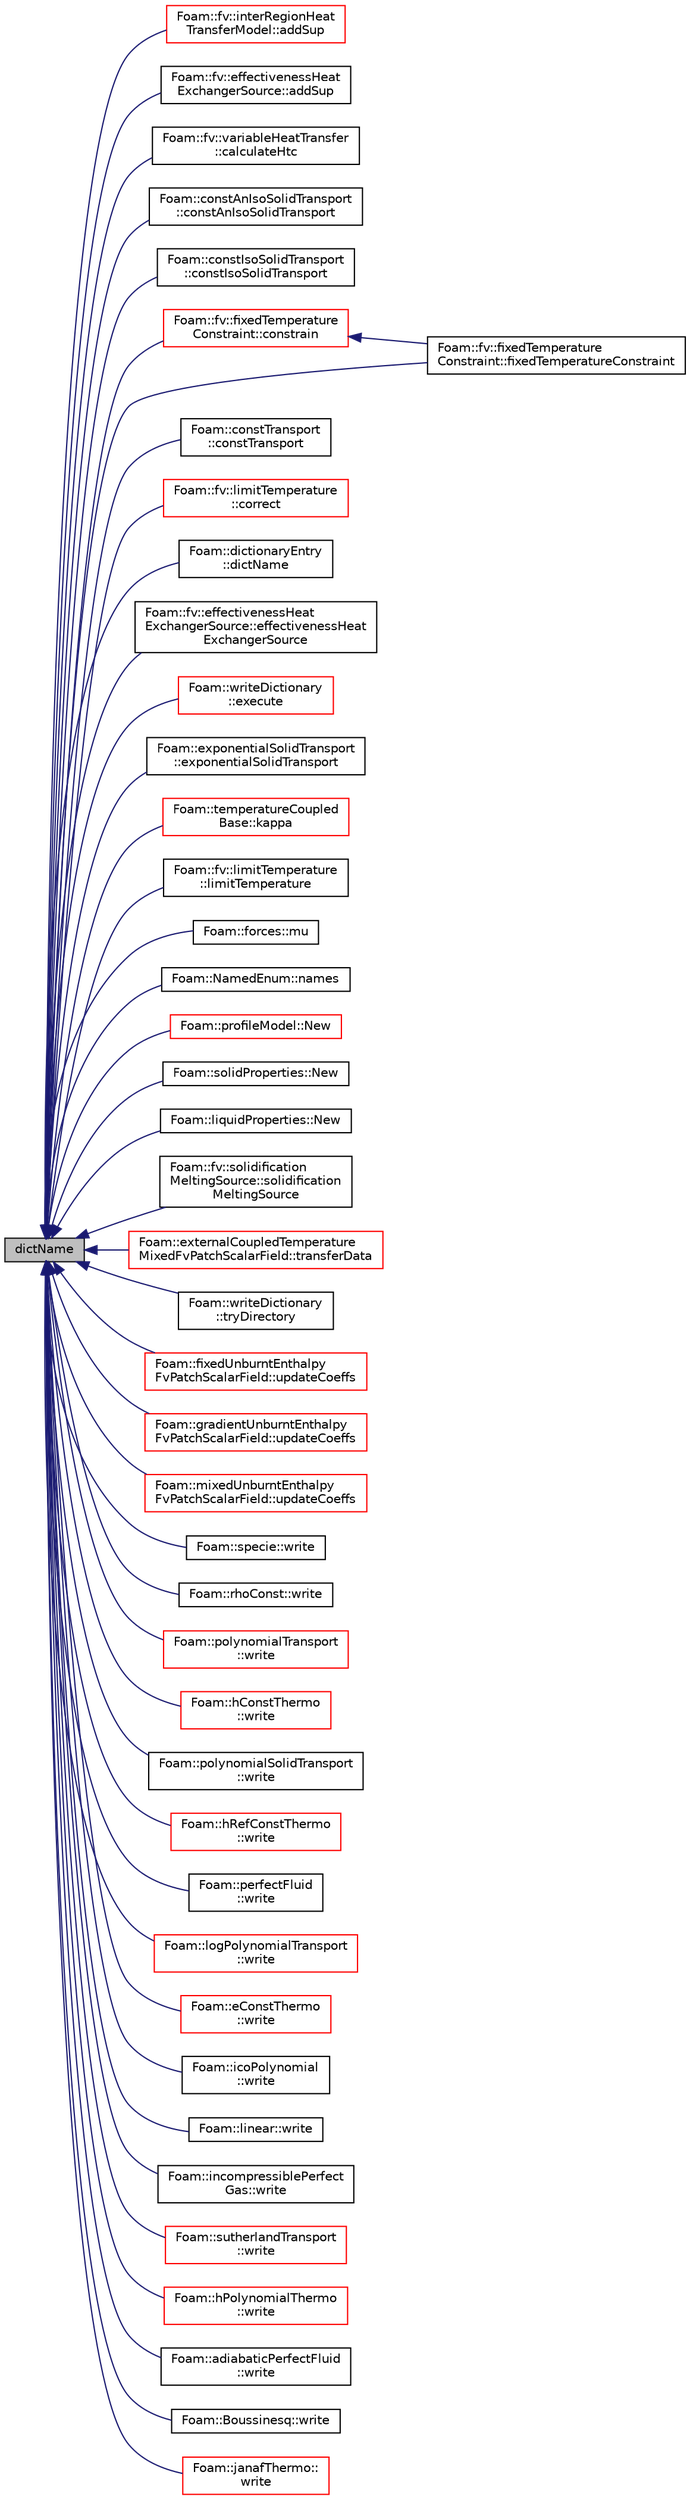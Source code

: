 digraph "dictName"
{
  bgcolor="transparent";
  edge [fontname="Helvetica",fontsize="10",labelfontname="Helvetica",labelfontsize="10"];
  node [fontname="Helvetica",fontsize="10",shape=record];
  rankdir="LR";
  Node1 [label="dictName",height=0.2,width=0.4,color="black", fillcolor="grey75", style="filled", fontcolor="black"];
  Node1 -> Node2 [dir="back",color="midnightblue",fontsize="10",style="solid",fontname="Helvetica"];
  Node2 [label="Foam::fv::interRegionHeat\lTransferModel::addSup",height=0.2,width=0.4,color="red",URL="$a01163.html#a9c3a3fc9e70c143a42b667f4c9485ec3",tooltip="Source term to energy equation. "];
  Node1 -> Node3 [dir="back",color="midnightblue",fontsize="10",style="solid",fontname="Helvetica"];
  Node3 [label="Foam::fv::effectivenessHeat\lExchangerSource::addSup",height=0.2,width=0.4,color="black",URL="$a00622.html#a42e5220cac26493394efed2c2c8b4ccd",tooltip="Scalar. "];
  Node1 -> Node4 [dir="back",color="midnightblue",fontsize="10",style="solid",fontname="Helvetica"];
  Node4 [label="Foam::fv::variableHeatTransfer\l::calculateHtc",height=0.2,width=0.4,color="black",URL="$a02788.html#ad1e0eb55111b46476f96087eb6869bf6",tooltip="Calculate the heat transfer coefficient. "];
  Node1 -> Node5 [dir="back",color="midnightblue",fontsize="10",style="solid",fontname="Helvetica"];
  Node5 [label="Foam::constAnIsoSolidTransport\l::constAnIsoSolidTransport",height=0.2,width=0.4,color="black",URL="$a00358.html#a64979ecc33cab96c816a69513e8f16b4",tooltip="Construct from dictionary. "];
  Node1 -> Node6 [dir="back",color="midnightblue",fontsize="10",style="solid",fontname="Helvetica"];
  Node6 [label="Foam::constIsoSolidTransport\l::constIsoSolidTransport",height=0.2,width=0.4,color="black",URL="$a00393.html#a9a579ac37a66672206b164b7cce7b5a8",tooltip="Construct from Istream. "];
  Node1 -> Node7 [dir="back",color="midnightblue",fontsize="10",style="solid",fontname="Helvetica"];
  Node7 [label="Foam::fv::fixedTemperature\lConstraint::constrain",height=0.2,width=0.4,color="red",URL="$a00833.html#a76b47d7908537fd4ab0b3d6caf4cb140",tooltip="Constrain energy equation to fix the temperature. "];
  Node7 -> Node8 [dir="back",color="midnightblue",fontsize="10",style="solid",fontname="Helvetica"];
  Node8 [label="Foam::fv::fixedTemperature\lConstraint::fixedTemperatureConstraint",height=0.2,width=0.4,color="black",URL="$a00833.html#a5140d0ad6f0c3f3cc11765d26b4b91c6",tooltip="Construct from components. "];
  Node1 -> Node9 [dir="back",color="midnightblue",fontsize="10",style="solid",fontname="Helvetica"];
  Node9 [label="Foam::constTransport\l::constTransport",height=0.2,width=0.4,color="black",URL="$a00394.html#a82f6d2852c01dadf31823085c94ab7fd",tooltip="Construct from dictionary. "];
  Node1 -> Node10 [dir="back",color="midnightblue",fontsize="10",style="solid",fontname="Helvetica"];
  Node10 [label="Foam::fv::limitTemperature\l::correct",height=0.2,width=0.4,color="red",URL="$a01325.html#ab413c9f63cec07b4f4a71580fe00a632",tooltip="Correct the energy field. "];
  Node1 -> Node11 [dir="back",color="midnightblue",fontsize="10",style="solid",fontname="Helvetica"];
  Node11 [label="Foam::dictionaryEntry\l::dictName",height=0.2,width=0.4,color="black",URL="$a00525.html#a0c0f7c5d75947353dc8dc6cbe4df98ea",tooltip="Return the local dictionary name (final part of scoped name) "];
  Node1 -> Node12 [dir="back",color="midnightblue",fontsize="10",style="solid",fontname="Helvetica"];
  Node12 [label="Foam::fv::effectivenessHeat\lExchangerSource::effectivenessHeat\lExchangerSource",height=0.2,width=0.4,color="black",URL="$a00622.html#ab70beb47d666047f9d0aff466bc02e73",tooltip="Construct from components. "];
  Node1 -> Node13 [dir="back",color="midnightblue",fontsize="10",style="solid",fontname="Helvetica"];
  Node13 [label="Foam::writeDictionary\l::execute",height=0.2,width=0.4,color="red",URL="$a02876.html#a61af3e60b94ae3e748f6fbac1e794af7",tooltip="Execute, currently does nothing. "];
  Node1 -> Node14 [dir="back",color="midnightblue",fontsize="10",style="solid",fontname="Helvetica"];
  Node14 [label="Foam::exponentialSolidTransport\l::exponentialSolidTransport",height=0.2,width=0.4,color="black",URL="$a00693.html#a188db68a4841f096accf11b9d411ff07",tooltip="Construct from dictionary. "];
  Node1 -> Node8 [dir="back",color="midnightblue",fontsize="10",style="solid",fontname="Helvetica"];
  Node1 -> Node15 [dir="back",color="midnightblue",fontsize="10",style="solid",fontname="Helvetica"];
  Node15 [label="Foam::temperatureCoupled\lBase::kappa",height=0.2,width=0.4,color="red",URL="$a02563.html#a27f7eb60b12da7ce5742958e36252898",tooltip="Given patch temperature calculate corresponding K field. "];
  Node1 -> Node16 [dir="back",color="midnightblue",fontsize="10",style="solid",fontname="Helvetica"];
  Node16 [label="Foam::fv::limitTemperature\l::limitTemperature",height=0.2,width=0.4,color="black",URL="$a01325.html#a8a3221fc200338b09ec3d01c6a36cfc2",tooltip="Construct from components. "];
  Node1 -> Node17 [dir="back",color="midnightblue",fontsize="10",style="solid",fontname="Helvetica"];
  Node17 [label="Foam::forces::mu",height=0.2,width=0.4,color="black",URL="$a00854.html#ade8fb1431336c11c1314fc324691128f",tooltip="Dynamic viscosity field. "];
  Node1 -> Node18 [dir="back",color="midnightblue",fontsize="10",style="solid",fontname="Helvetica"];
  Node18 [label="Foam::NamedEnum::names",height=0.2,width=0.4,color="black",URL="$a01569.html#a7350da3a0edd92cd11e6c479c9967dc8"];
  Node1 -> Node19 [dir="back",color="midnightblue",fontsize="10",style="solid",fontname="Helvetica"];
  Node19 [label="Foam::profileModel::New",height=0.2,width=0.4,color="red",URL="$a02004.html#ae556255d53d2ffe84e154d1205a2f7a5",tooltip="Return a reference to the selected fvOption model. "];
  Node1 -> Node20 [dir="back",color="midnightblue",fontsize="10",style="solid",fontname="Helvetica"];
  Node20 [label="Foam::solidProperties::New",height=0.2,width=0.4,color="black",URL="$a02375.html#a6c6b504a35b769611294632fb557401f",tooltip="Return a pointer to a new solidProperties created from dictionary. "];
  Node1 -> Node21 [dir="back",color="midnightblue",fontsize="10",style="solid",fontname="Helvetica"];
  Node21 [label="Foam::liquidProperties::New",height=0.2,width=0.4,color="black",URL="$a01360.html#adb99f56946c927dc4bdb651275340f61",tooltip="Return a pointer to a new liquidProperties created from dictionary. "];
  Node1 -> Node22 [dir="back",color="midnightblue",fontsize="10",style="solid",fontname="Helvetica"];
  Node22 [label="Foam::fv::solidification\lMeltingSource::solidification\lMeltingSource",height=0.2,width=0.4,color="black",URL="$a02371.html#a10534420c378499d12763983dfc41687",tooltip="Construct from explicit source name and mesh. "];
  Node1 -> Node23 [dir="back",color="midnightblue",fontsize="10",style="solid",fontname="Helvetica"];
  Node23 [label="Foam::externalCoupledTemperature\lMixedFvPatchScalarField::transferData",height=0.2,width=0.4,color="red",URL="$a00706.html#a0b1b3cb36932ce3499b0f68b6172d183",tooltip="Transfer data for external source. "];
  Node1 -> Node24 [dir="back",color="midnightblue",fontsize="10",style="solid",fontname="Helvetica"];
  Node24 [label="Foam::writeDictionary\l::tryDirectory",height=0.2,width=0.4,color="black",URL="$a02876.html#a113e00641d54672c81a440cfcb170ce2",tooltip="Helper function to write the dictionary if found at location. "];
  Node1 -> Node25 [dir="back",color="midnightblue",fontsize="10",style="solid",fontname="Helvetica"];
  Node25 [label="Foam::fixedUnburntEnthalpy\lFvPatchScalarField::updateCoeffs",height=0.2,width=0.4,color="red",URL="$a00835.html#a7e24eafac629d3733181cd942d4c902f",tooltip="Update the coefficients associated with the patch field. "];
  Node1 -> Node26 [dir="back",color="midnightblue",fontsize="10",style="solid",fontname="Helvetica"];
  Node26 [label="Foam::gradientUnburntEnthalpy\lFvPatchScalarField::updateCoeffs",height=0.2,width=0.4,color="red",URL="$a00940.html#a7e24eafac629d3733181cd942d4c902f",tooltip="Update the coefficients associated with the patch field. "];
  Node1 -> Node27 [dir="back",color="midnightblue",fontsize="10",style="solid",fontname="Helvetica"];
  Node27 [label="Foam::mixedUnburntEnthalpy\lFvPatchScalarField::updateCoeffs",height=0.2,width=0.4,color="red",URL="$a01515.html#a7e24eafac629d3733181cd942d4c902f",tooltip="Update the coefficients associated with the patch field. "];
  Node1 -> Node28 [dir="back",color="midnightblue",fontsize="10",style="solid",fontname="Helvetica"];
  Node28 [label="Foam::specie::write",height=0.2,width=0.4,color="black",URL="$a02392.html#a4bc86b48333705e13add9de0db8eebd3",tooltip="Write to Ostream. "];
  Node1 -> Node29 [dir="back",color="midnightblue",fontsize="10",style="solid",fontname="Helvetica"];
  Node29 [label="Foam::rhoConst::write",height=0.2,width=0.4,color="black",URL="$a02198.html#a4bc86b48333705e13add9de0db8eebd3",tooltip="Write to Ostream. "];
  Node1 -> Node30 [dir="back",color="midnightblue",fontsize="10",style="solid",fontname="Helvetica"];
  Node30 [label="Foam::polynomialTransport\l::write",height=0.2,width=0.4,color="red",URL="$a01934.html#a4bc86b48333705e13add9de0db8eebd3",tooltip="Write to Ostream. "];
  Node1 -> Node31 [dir="back",color="midnightblue",fontsize="10",style="solid",fontname="Helvetica"];
  Node31 [label="Foam::hConstThermo\l::write",height=0.2,width=0.4,color="red",URL="$a00986.html#a4bc86b48333705e13add9de0db8eebd3",tooltip="Write to Ostream. "];
  Node1 -> Node32 [dir="back",color="midnightblue",fontsize="10",style="solid",fontname="Helvetica"];
  Node32 [label="Foam::polynomialSolidTransport\l::write",height=0.2,width=0.4,color="black",URL="$a01933.html#a4bc86b48333705e13add9de0db8eebd3",tooltip="Write to Ostream. "];
  Node1 -> Node33 [dir="back",color="midnightblue",fontsize="10",style="solid",fontname="Helvetica"];
  Node33 [label="Foam::hRefConstThermo\l::write",height=0.2,width=0.4,color="red",URL="$a01015.html#a4bc86b48333705e13add9de0db8eebd3",tooltip="Write to Ostream. "];
  Node1 -> Node34 [dir="back",color="midnightblue",fontsize="10",style="solid",fontname="Helvetica"];
  Node34 [label="Foam::perfectFluid\l::write",height=0.2,width=0.4,color="black",URL="$a01830.html#a4bc86b48333705e13add9de0db8eebd3",tooltip="Write to Ostream. "];
  Node1 -> Node35 [dir="back",color="midnightblue",fontsize="10",style="solid",fontname="Helvetica"];
  Node35 [label="Foam::logPolynomialTransport\l::write",height=0.2,width=0.4,color="red",URL="$a01380.html#a4bc86b48333705e13add9de0db8eebd3",tooltip="Write to Ostream. "];
  Node1 -> Node36 [dir="back",color="midnightblue",fontsize="10",style="solid",fontname="Helvetica"];
  Node36 [label="Foam::eConstThermo\l::write",height=0.2,width=0.4,color="red",URL="$a00608.html#a4bc86b48333705e13add9de0db8eebd3",tooltip="Write to Ostream. "];
  Node1 -> Node37 [dir="back",color="midnightblue",fontsize="10",style="solid",fontname="Helvetica"];
  Node37 [label="Foam::icoPolynomial\l::write",height=0.2,width=0.4,color="black",URL="$a01025.html#a4bc86b48333705e13add9de0db8eebd3",tooltip="Write to Ostream. "];
  Node1 -> Node38 [dir="back",color="midnightblue",fontsize="10",style="solid",fontname="Helvetica"];
  Node38 [label="Foam::linear::write",height=0.2,width=0.4,color="black",URL="$a01331.html#a4bc86b48333705e13add9de0db8eebd3",tooltip="Write to Ostream. "];
  Node1 -> Node39 [dir="back",color="midnightblue",fontsize="10",style="solid",fontname="Helvetica"];
  Node39 [label="Foam::incompressiblePerfect\lGas::write",height=0.2,width=0.4,color="black",URL="$a01045.html#a4bc86b48333705e13add9de0db8eebd3",tooltip="Write to Ostream. "];
  Node1 -> Node40 [dir="back",color="midnightblue",fontsize="10",style="solid",fontname="Helvetica"];
  Node40 [label="Foam::sutherlandTransport\l::write",height=0.2,width=0.4,color="red",URL="$a02512.html#a4bc86b48333705e13add9de0db8eebd3",tooltip="Write to Ostream. "];
  Node1 -> Node41 [dir="back",color="midnightblue",fontsize="10",style="solid",fontname="Helvetica"];
  Node41 [label="Foam::hPolynomialThermo\l::write",height=0.2,width=0.4,color="red",URL="$a01013.html#a4bc86b48333705e13add9de0db8eebd3",tooltip="Write to Ostream. "];
  Node1 -> Node42 [dir="back",color="midnightblue",fontsize="10",style="solid",fontname="Helvetica"];
  Node42 [label="Foam::adiabaticPerfectFluid\l::write",height=0.2,width=0.4,color="black",URL="$a00030.html#a4bc86b48333705e13add9de0db8eebd3",tooltip="Write to Ostream. "];
  Node1 -> Node43 [dir="back",color="midnightblue",fontsize="10",style="solid",fontname="Helvetica"];
  Node43 [label="Foam::Boussinesq::write",height=0.2,width=0.4,color="black",URL="$a00159.html#a4bc86b48333705e13add9de0db8eebd3",tooltip="Write to Ostream. "];
  Node1 -> Node44 [dir="back",color="midnightblue",fontsize="10",style="solid",fontname="Helvetica"];
  Node44 [label="Foam::janafThermo::\lwrite",height=0.2,width=0.4,color="red",URL="$a01216.html#a4bc86b48333705e13add9de0db8eebd3",tooltip="Write to Ostream. "];
}
